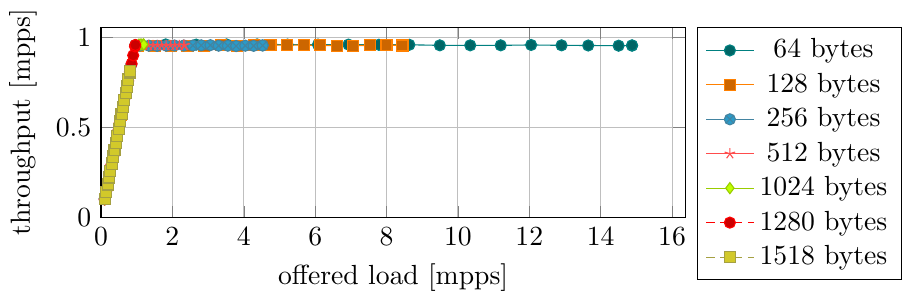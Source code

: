 \documentclass{standalone}
\usepackage{pgfplots}
\pgfplotsset{compat=newest}

\begin{document}
\begin{tikzpicture}
\begin{axis}[xlabel={offered load [mpps]}, ylabel={throughput [mpps]}, grid=both, ymin=0, xmin=0, scaled ticks=false, width=9cm, height=4cm, cycle list name=exotic,legend style={at={(1.02,1)},anchor=north west}]
    \addplot coordinates {
        (0.107, 0.107)
        (0.96, 0.958)
        (1.813, 0.962)
        (2.666, 0.961)
        (3.519, 0.962)
        (4.373, 0.962)
        (5.226, 0.961)
        (6.079, 0.961)
        (6.932, 0.961)
        (7.785, 0.96)
        (8.639, 0.96)
        (9.492, 0.957)
        (10.345, 0.957)
        (11.198, 0.957)
        (12.051, 0.959)
        (12.903, 0.957)
        (13.65, 0.956)
        (14.502, 0.955)
        (14.879, 0.955)
        (14.879, 0.957)
    };\addlegendentry {64 bytes}
    \addplot coordinates {
        (0.103, 0.103)
        (0.568, 0.568)
        (1.032, 0.954)
        (1.497, 0.954)
        (1.961, 0.955)
        (2.425, 0.953)
        (2.89, 0.955)
        (3.354, 0.957)
        (3.819, 0.955)
        (4.283, 0.957)
        (4.748, 0.958)
        (5.212, 0.958)
        (5.677, 0.958)
        (6.141, 0.957)
        (6.605, 0.955)
        (7.07, 0.955)
        (7.534, 0.957)
        (7.999, 0.959)
        (8.445, 0.956)
        (8.445, 0.956)
    };\addlegendentry {128 bytes}
    \addplot coordinates {
        (0.103, 0.103)
        (0.361, 0.361)
        (0.592, 0.592)
        (0.85, 0.85)
        (1.082, 0.955)
        (1.339, 0.955)
        (1.571, 0.954)
        (1.829, 0.955)
        (2.06, 0.956)
        (2.318, 0.956)
        (2.575, 0.956)
        (2.807, 0.957)
        (3.065, 0.958)
        (3.296, 0.955)
        (3.554, 0.955)
        (3.786, 0.953)
        (4.043, 0.955)
        (4.275, 0.954)
        (4.528, 0.957)
        (4.528, 0.956)
    };\addlegendentry {256 bytes}
    \addplot coordinates {
        (0.101, 0.101)
        (0.228, 0.228)
        (0.355, 0.355)
        (0.469, 0.469)
        (0.596, 0.596)
        (0.722, 0.722)
        (0.836, 0.836)
        (0.963, 0.956)
        (1.09, 0.957)
        (1.204, 0.958)
        (1.331, 0.957)
        (1.457, 0.956)
        (1.584, 0.957)
        (1.698, 0.957)
        (1.825, 0.955)
        (1.952, 0.957)
        (2.066, 0.957)
        (2.193, 0.957)
        (2.319, 0.958)
        (2.349, 0.957)
    };\addlegendentry {512 bytes}
    \addplot coordinates {
        (0.101, 0.101)
        (0.165, 0.165)
        (0.221, 0.221)
        (0.285, 0.285)
        (0.342, 0.342)
        (0.405, 0.405)
        (0.462, 0.462)
        (0.525, 0.525)
        (0.582, 0.582)
        (0.645, 0.645)
        (0.702, 0.702)
        (0.759, 0.759)
        (0.823, 0.823)
        (0.88, 0.879)
        (0.943, 0.942)
        (1.0, 0.956)
        (1.063, 0.961)
        (1.12, 0.962)
        (1.183, 0.962)
        (1.197, 0.961)
    };\addlegendentry {1024 bytes}
    \addplot coordinates {
        (0.101, 0.101)
        (0.152, 0.152)
        (0.197, 0.197)
        (0.243, 0.243)
        (0.294, 0.294)
        (0.339, 0.339)
        (0.385, 0.385)
        (0.43, 0.43)
        (0.481, 0.481)
        (0.527, 0.527)
        (0.572, 0.572)
        (0.623, 0.623)
        (0.668, 0.668)
        (0.714, 0.714)
        (0.759, 0.759)
        (0.81, 0.81)
        (0.856, 0.855)
        (0.901, 0.901)
        (0.952, 0.951)
        (0.961, 0.959)
    };\addlegendentry {1280 bytes}
    \addplot coordinates {
        (0.103, 0.103)
        (0.141, 0.141)
        (0.184, 0.184)
        (0.223, 0.223)
        (0.261, 0.261)
        (0.3, 0.3)
        (0.339, 0.339)
        (0.377, 0.377)
        (0.416, 0.416)
        (0.454, 0.454)
        (0.493, 0.493)
        (0.536, 0.536)
        (0.574, 0.574)
        (0.613, 0.613)
        (0.651, 0.651)
        (0.69, 0.69)
        (0.728, 0.728)
        (0.767, 0.767)
        (0.806, 0.806)
        (0.813, 0.813)
    };\addlegendentry {1518 bytes}
\end{axis}
\end{tikzpicture}
\end{document}
